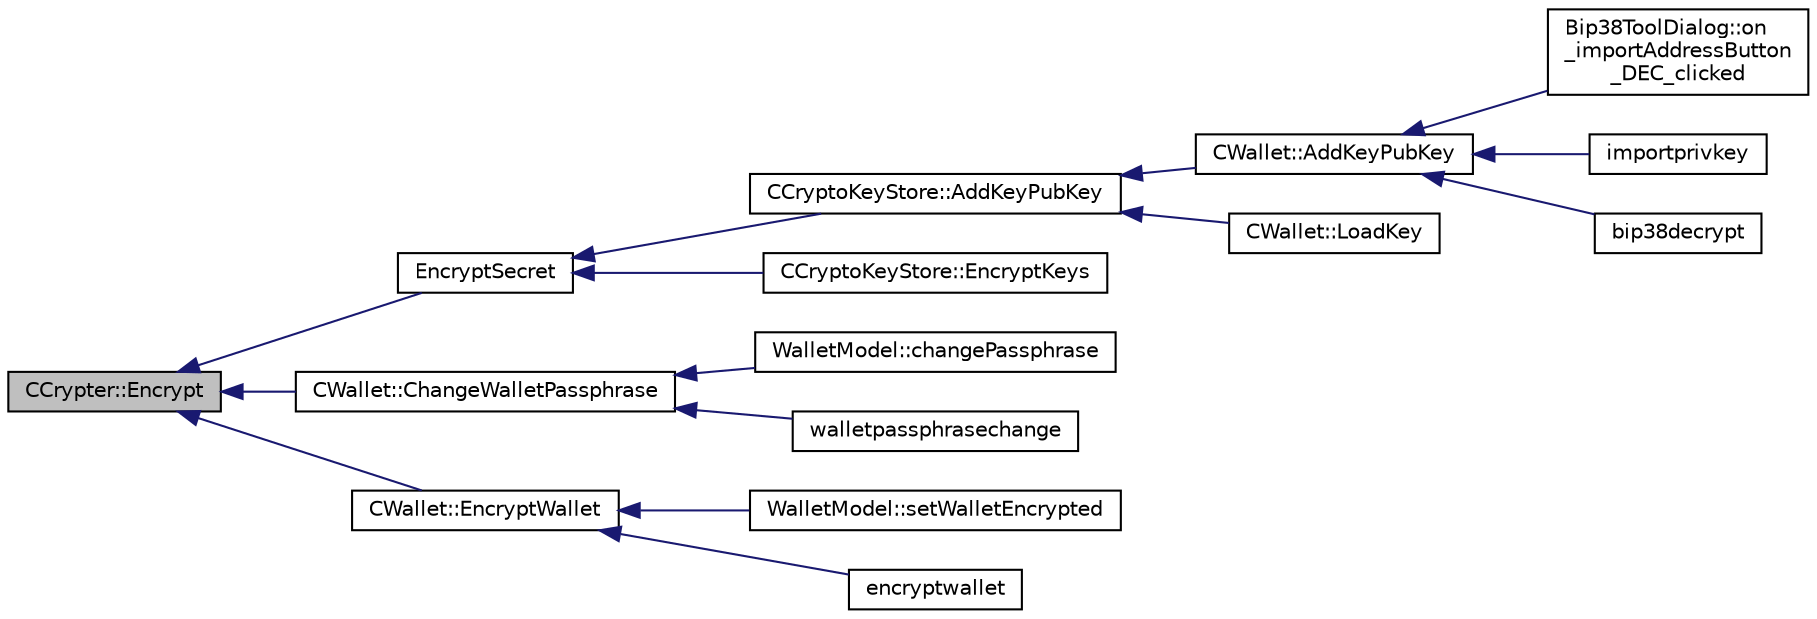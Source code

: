 digraph "CCrypter::Encrypt"
{
  edge [fontname="Helvetica",fontsize="10",labelfontname="Helvetica",labelfontsize="10"];
  node [fontname="Helvetica",fontsize="10",shape=record];
  rankdir="LR";
  Node59 [label="CCrypter::Encrypt",height=0.2,width=0.4,color="black", fillcolor="grey75", style="filled", fontcolor="black"];
  Node59 -> Node60 [dir="back",color="midnightblue",fontsize="10",style="solid",fontname="Helvetica"];
  Node60 [label="EncryptSecret",height=0.2,width=0.4,color="black", fillcolor="white", style="filled",URL="$crypter_8h.html#a4fa4e3134d2b6e4913b9ce6369820697"];
  Node60 -> Node61 [dir="back",color="midnightblue",fontsize="10",style="solid",fontname="Helvetica"];
  Node61 [label="CCryptoKeyStore::AddKeyPubKey",height=0.2,width=0.4,color="black", fillcolor="white", style="filled",URL="$class_c_crypto_key_store.html#a340109b8673267676a34664a76ed3274",tooltip="Add a key to the store. "];
  Node61 -> Node62 [dir="back",color="midnightblue",fontsize="10",style="solid",fontname="Helvetica"];
  Node62 [label="CWallet::AddKeyPubKey",height=0.2,width=0.4,color="black", fillcolor="white", style="filled",URL="$group__map_wallet.html#ga3240da36cd717146296969227a3e0bd5",tooltip="Adds a key to the store, and saves it to disk. "];
  Node62 -> Node63 [dir="back",color="midnightblue",fontsize="10",style="solid",fontname="Helvetica"];
  Node63 [label="Bip38ToolDialog::on\l_importAddressButton\l_DEC_clicked",height=0.2,width=0.4,color="black", fillcolor="white", style="filled",URL="$class_bip38_tool_dialog.html#a20a1363ad4ff8e241583b3ceb19379e6"];
  Node62 -> Node64 [dir="back",color="midnightblue",fontsize="10",style="solid",fontname="Helvetica"];
  Node64 [label="importprivkey",height=0.2,width=0.4,color="black", fillcolor="white", style="filled",URL="$rpcdump_8cpp.html#a3a6fdb974fce01220a895393d444e981"];
  Node62 -> Node65 [dir="back",color="midnightblue",fontsize="10",style="solid",fontname="Helvetica"];
  Node65 [label="bip38decrypt",height=0.2,width=0.4,color="black", fillcolor="white", style="filled",URL="$rpcdump_8cpp.html#a64a0e2e87f6d741efd662ac94080159d"];
  Node61 -> Node66 [dir="back",color="midnightblue",fontsize="10",style="solid",fontname="Helvetica"];
  Node66 [label="CWallet::LoadKey",height=0.2,width=0.4,color="black", fillcolor="white", style="filled",URL="$class_c_wallet.html#a439bab81d7989f91a4f0909960516eea",tooltip="Adds a key to the store, without saving it to disk (used by LoadWallet) "];
  Node60 -> Node67 [dir="back",color="midnightblue",fontsize="10",style="solid",fontname="Helvetica"];
  Node67 [label="CCryptoKeyStore::EncryptKeys",height=0.2,width=0.4,color="black", fillcolor="white", style="filled",URL="$class_c_crypto_key_store.html#a8c0f6b63fb04193df16243c4459b7c61",tooltip="will encrypt previously unencrypted keys "];
  Node59 -> Node68 [dir="back",color="midnightblue",fontsize="10",style="solid",fontname="Helvetica"];
  Node68 [label="CWallet::ChangeWalletPassphrase",height=0.2,width=0.4,color="black", fillcolor="white", style="filled",URL="$group__map_wallet.html#ga4abcec3066e7c462f4564c159fc15031"];
  Node68 -> Node69 [dir="back",color="midnightblue",fontsize="10",style="solid",fontname="Helvetica"];
  Node69 [label="WalletModel::changePassphrase",height=0.2,width=0.4,color="black", fillcolor="white", style="filled",URL="$class_wallet_model.html#a67ebff3f267b5c9973c0465184c085a4"];
  Node68 -> Node70 [dir="back",color="midnightblue",fontsize="10",style="solid",fontname="Helvetica"];
  Node70 [label="walletpassphrasechange",height=0.2,width=0.4,color="black", fillcolor="white", style="filled",URL="$rpcwallet_8cpp.html#a84ad884957e24688433be32a9ca70933"];
  Node59 -> Node71 [dir="back",color="midnightblue",fontsize="10",style="solid",fontname="Helvetica"];
  Node71 [label="CWallet::EncryptWallet",height=0.2,width=0.4,color="black", fillcolor="white", style="filled",URL="$group__map_wallet.html#gab34fe5bf771619dcbe22a65f013e5469"];
  Node71 -> Node72 [dir="back",color="midnightblue",fontsize="10",style="solid",fontname="Helvetica"];
  Node72 [label="WalletModel::setWalletEncrypted",height=0.2,width=0.4,color="black", fillcolor="white", style="filled",URL="$class_wallet_model.html#a444340830badcd48e3a4dd6b03d9c4d7"];
  Node71 -> Node73 [dir="back",color="midnightblue",fontsize="10",style="solid",fontname="Helvetica"];
  Node73 [label="encryptwallet",height=0.2,width=0.4,color="black", fillcolor="white", style="filled",URL="$rpcwallet_8cpp.html#a5fb49bac2748015a256c63e9f8ccc539"];
}
